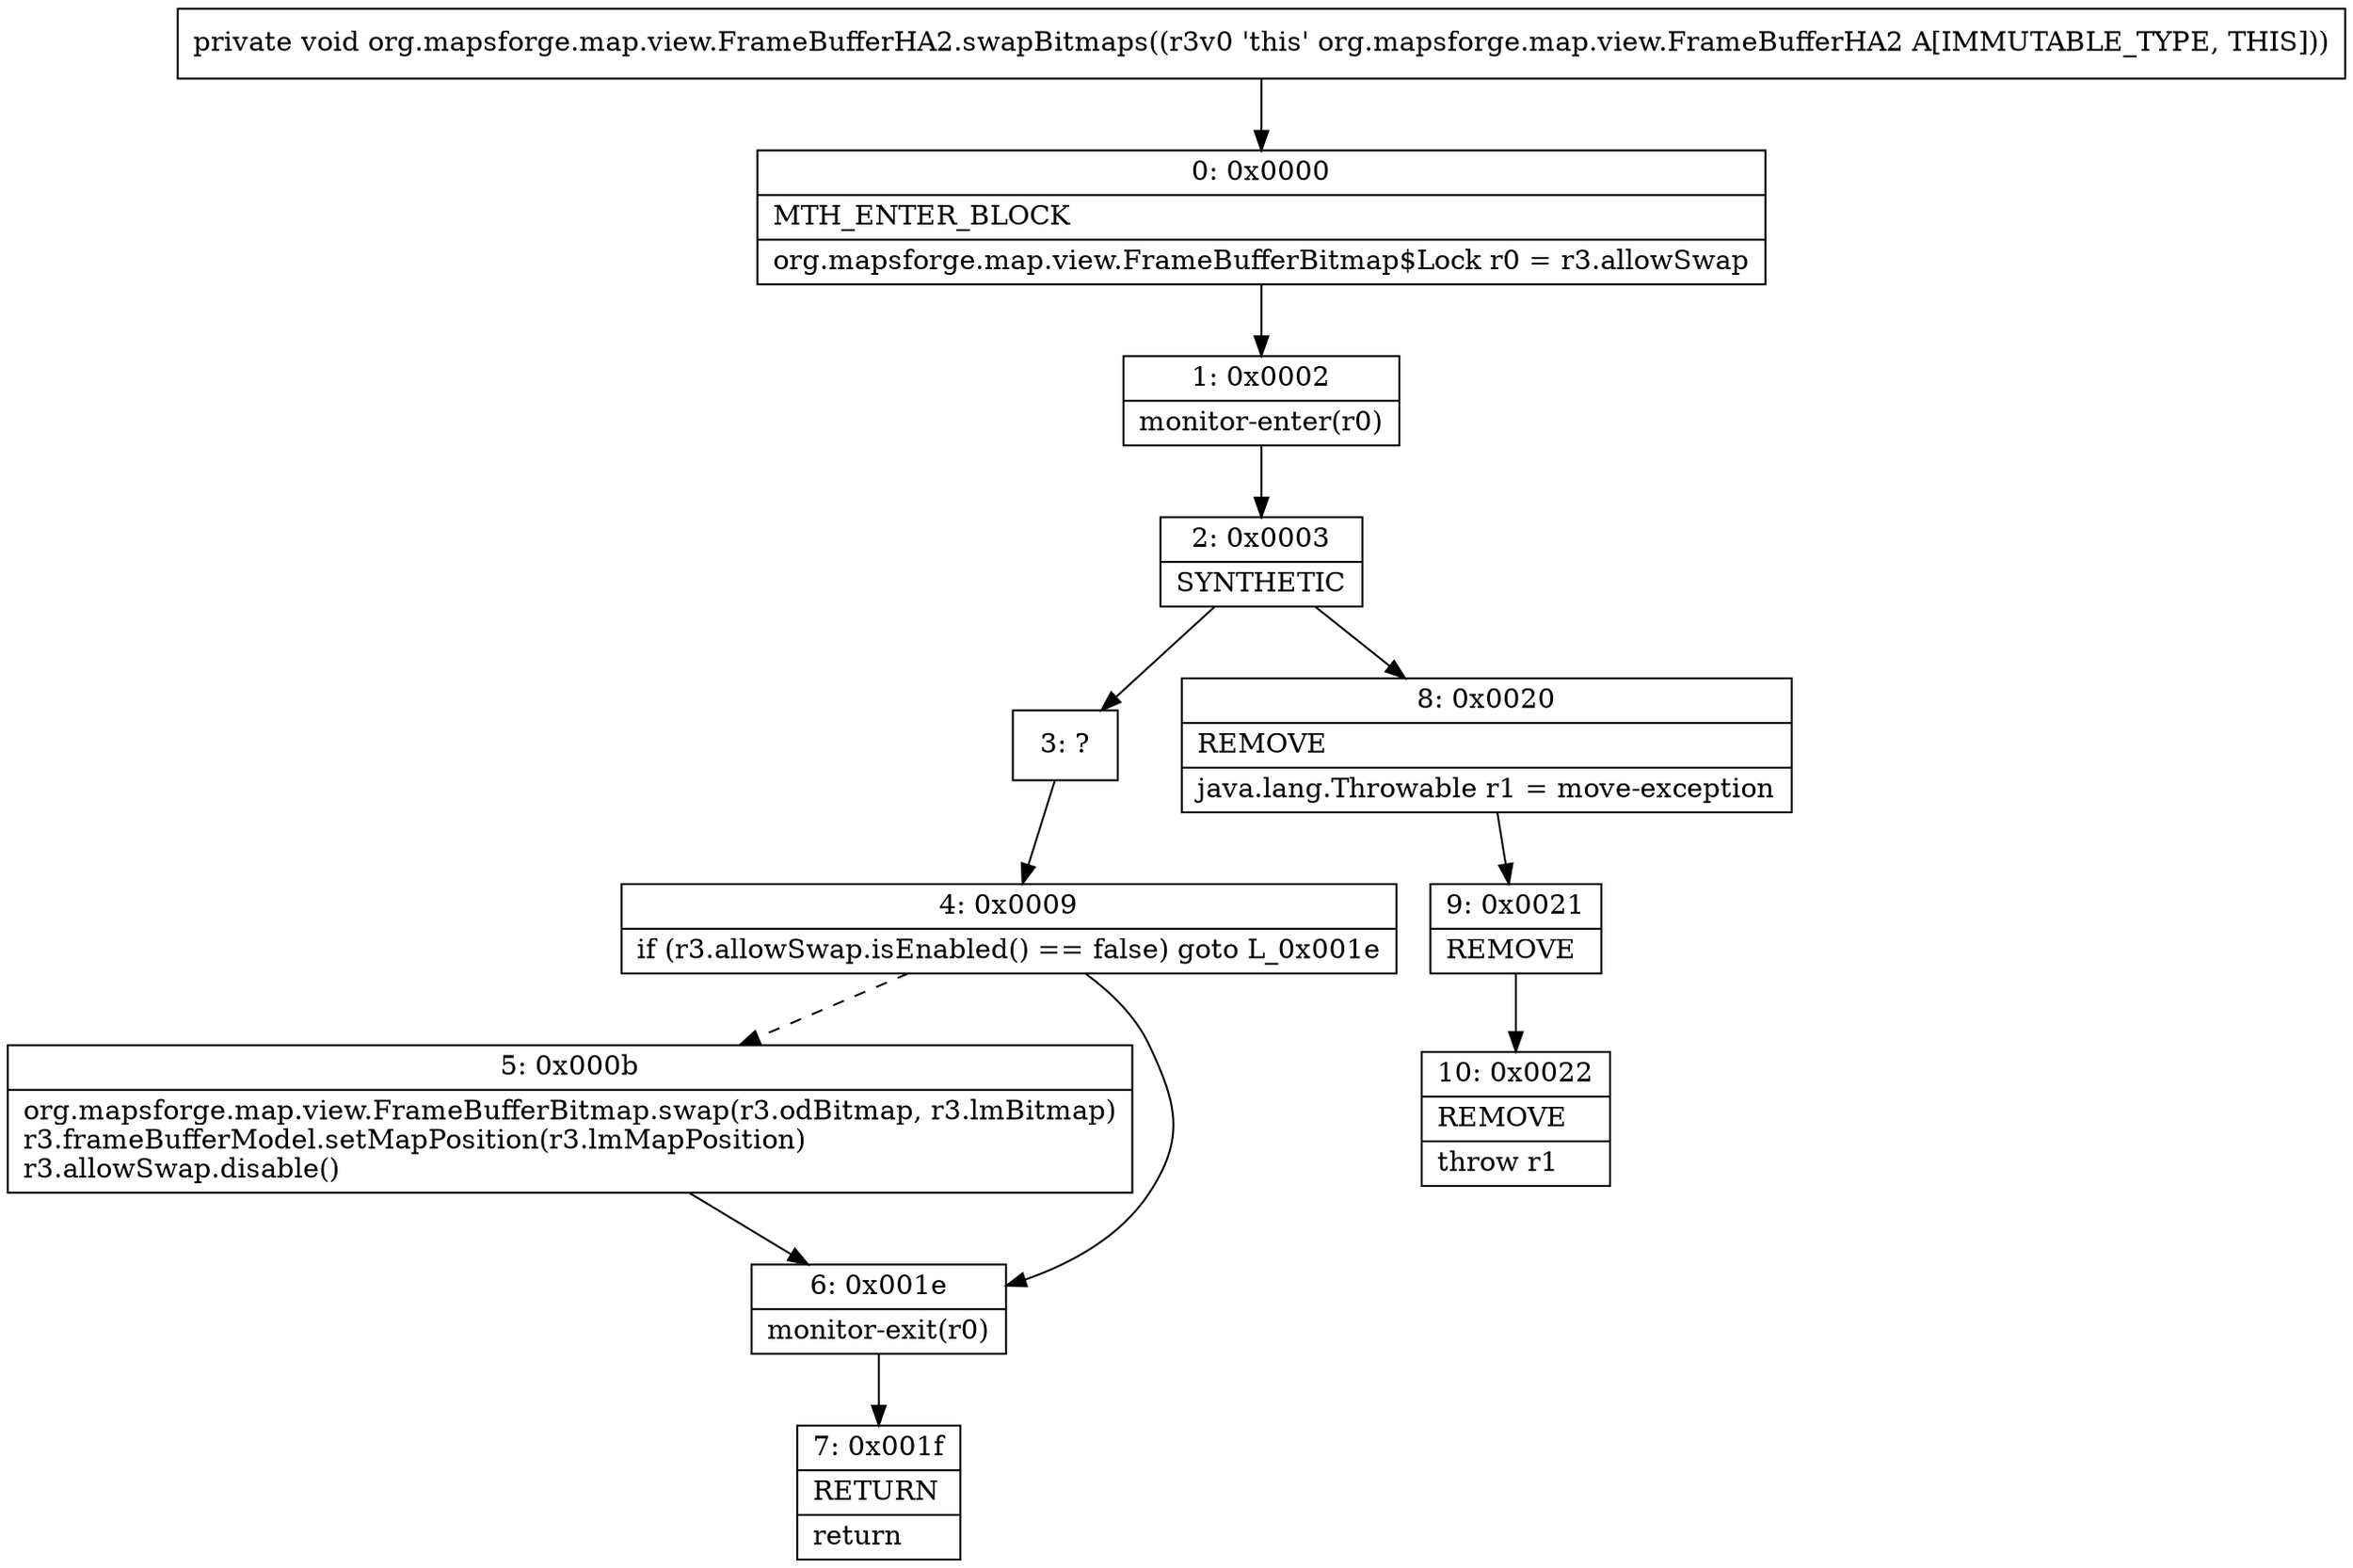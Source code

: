 digraph "CFG fororg.mapsforge.map.view.FrameBufferHA2.swapBitmaps()V" {
Node_0 [shape=record,label="{0\:\ 0x0000|MTH_ENTER_BLOCK\l|org.mapsforge.map.view.FrameBufferBitmap$Lock r0 = r3.allowSwap\l}"];
Node_1 [shape=record,label="{1\:\ 0x0002|monitor\-enter(r0)\l}"];
Node_2 [shape=record,label="{2\:\ 0x0003|SYNTHETIC\l}"];
Node_3 [shape=record,label="{3\:\ ?}"];
Node_4 [shape=record,label="{4\:\ 0x0009|if (r3.allowSwap.isEnabled() == false) goto L_0x001e\l}"];
Node_5 [shape=record,label="{5\:\ 0x000b|org.mapsforge.map.view.FrameBufferBitmap.swap(r3.odBitmap, r3.lmBitmap)\lr3.frameBufferModel.setMapPosition(r3.lmMapPosition)\lr3.allowSwap.disable()\l}"];
Node_6 [shape=record,label="{6\:\ 0x001e|monitor\-exit(r0)\l}"];
Node_7 [shape=record,label="{7\:\ 0x001f|RETURN\l|return\l}"];
Node_8 [shape=record,label="{8\:\ 0x0020|REMOVE\l|java.lang.Throwable r1 = move\-exception\l}"];
Node_9 [shape=record,label="{9\:\ 0x0021|REMOVE\l}"];
Node_10 [shape=record,label="{10\:\ 0x0022|REMOVE\l|throw r1\l}"];
MethodNode[shape=record,label="{private void org.mapsforge.map.view.FrameBufferHA2.swapBitmaps((r3v0 'this' org.mapsforge.map.view.FrameBufferHA2 A[IMMUTABLE_TYPE, THIS])) }"];
MethodNode -> Node_0;
Node_0 -> Node_1;
Node_1 -> Node_2;
Node_2 -> Node_3;
Node_2 -> Node_8;
Node_3 -> Node_4;
Node_4 -> Node_5[style=dashed];
Node_4 -> Node_6;
Node_5 -> Node_6;
Node_6 -> Node_7;
Node_8 -> Node_9;
Node_9 -> Node_10;
}

